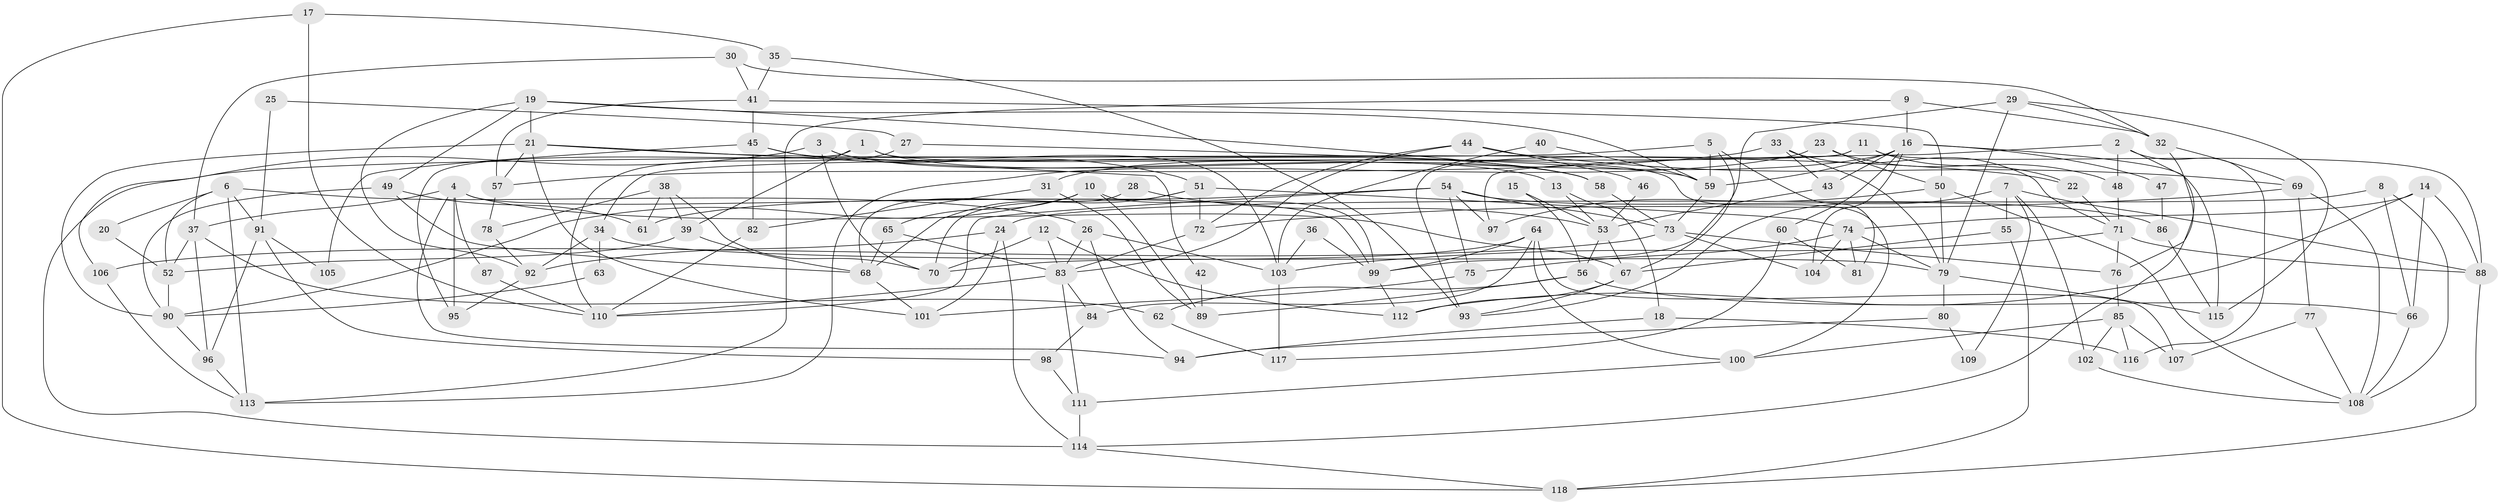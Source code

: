 // coarse degree distribution, {9: 0.07692307692307693, 8: 0.10256410256410256, 12: 0.05128205128205128, 5: 0.10256410256410256, 6: 0.15384615384615385, 10: 0.05128205128205128, 4: 0.1282051282051282, 11: 0.05128205128205128, 7: 0.05128205128205128, 2: 0.10256410256410256, 1: 0.02564102564102564, 13: 0.02564102564102564, 3: 0.07692307692307693}
// Generated by graph-tools (version 1.1) at 2025/51/03/04/25 22:51:02]
// undirected, 118 vertices, 236 edges
graph export_dot {
  node [color=gray90,style=filled];
  1;
  2;
  3;
  4;
  5;
  6;
  7;
  8;
  9;
  10;
  11;
  12;
  13;
  14;
  15;
  16;
  17;
  18;
  19;
  20;
  21;
  22;
  23;
  24;
  25;
  26;
  27;
  28;
  29;
  30;
  31;
  32;
  33;
  34;
  35;
  36;
  37;
  38;
  39;
  40;
  41;
  42;
  43;
  44;
  45;
  46;
  47;
  48;
  49;
  50;
  51;
  52;
  53;
  54;
  55;
  56;
  57;
  58;
  59;
  60;
  61;
  62;
  63;
  64;
  65;
  66;
  67;
  68;
  69;
  70;
  71;
  72;
  73;
  74;
  75;
  76;
  77;
  78;
  79;
  80;
  81;
  82;
  83;
  84;
  85;
  86;
  87;
  88;
  89;
  90;
  91;
  92;
  93;
  94;
  95;
  96;
  97;
  98;
  99;
  100;
  101;
  102;
  103;
  104;
  105;
  106;
  107;
  108;
  109;
  110;
  111;
  112;
  113;
  114;
  115;
  116;
  117;
  118;
  1 -- 58;
  1 -- 95;
  1 -- 39;
  1 -- 100;
  2 -- 114;
  2 -- 116;
  2 -- 48;
  2 -- 97;
  3 -- 70;
  3 -- 106;
  3 -- 13;
  3 -- 103;
  4 -- 99;
  4 -- 37;
  4 -- 67;
  4 -- 87;
  4 -- 94;
  4 -- 95;
  5 -- 67;
  5 -- 59;
  5 -- 81;
  5 -- 114;
  6 -- 113;
  6 -- 26;
  6 -- 20;
  6 -- 52;
  6 -- 91;
  7 -- 102;
  7 -- 55;
  7 -- 88;
  7 -- 93;
  7 -- 109;
  8 -- 66;
  8 -- 24;
  8 -- 108;
  9 -- 16;
  9 -- 113;
  9 -- 32;
  10 -- 65;
  10 -- 90;
  10 -- 89;
  10 -- 99;
  11 -- 93;
  11 -- 22;
  11 -- 34;
  11 -- 88;
  12 -- 70;
  12 -- 83;
  12 -- 112;
  13 -- 53;
  13 -- 18;
  14 -- 88;
  14 -- 112;
  14 -- 66;
  14 -- 74;
  15 -- 56;
  15 -- 53;
  16 -- 115;
  16 -- 104;
  16 -- 31;
  16 -- 43;
  16 -- 47;
  16 -- 59;
  16 -- 60;
  17 -- 118;
  17 -- 35;
  17 -- 110;
  18 -- 94;
  18 -- 116;
  19 -- 21;
  19 -- 92;
  19 -- 49;
  19 -- 58;
  19 -- 59;
  20 -- 52;
  21 -- 57;
  21 -- 101;
  21 -- 22;
  21 -- 42;
  21 -- 90;
  22 -- 71;
  23 -- 50;
  23 -- 48;
  23 -- 113;
  24 -- 92;
  24 -- 114;
  24 -- 101;
  25 -- 27;
  25 -- 91;
  26 -- 103;
  26 -- 83;
  26 -- 94;
  27 -- 59;
  27 -- 110;
  28 -- 53;
  28 -- 68;
  29 -- 79;
  29 -- 99;
  29 -- 32;
  29 -- 115;
  30 -- 37;
  30 -- 32;
  30 -- 41;
  31 -- 82;
  31 -- 89;
  32 -- 69;
  32 -- 76;
  33 -- 79;
  33 -- 71;
  33 -- 43;
  33 -- 57;
  34 -- 79;
  34 -- 63;
  34 -- 92;
  35 -- 41;
  35 -- 93;
  36 -- 103;
  36 -- 99;
  37 -- 96;
  37 -- 52;
  37 -- 62;
  38 -- 61;
  38 -- 39;
  38 -- 70;
  38 -- 78;
  39 -- 52;
  39 -- 68;
  40 -- 103;
  40 -- 59;
  41 -- 45;
  41 -- 50;
  41 -- 57;
  42 -- 89;
  43 -- 53;
  44 -- 72;
  44 -- 69;
  44 -- 46;
  44 -- 83;
  45 -- 58;
  45 -- 51;
  45 -- 82;
  45 -- 105;
  46 -- 53;
  47 -- 86;
  48 -- 71;
  49 -- 68;
  49 -- 61;
  49 -- 90;
  50 -- 108;
  50 -- 79;
  50 -- 97;
  51 -- 72;
  51 -- 68;
  51 -- 70;
  51 -- 74;
  52 -- 90;
  53 -- 56;
  53 -- 67;
  54 -- 73;
  54 -- 97;
  54 -- 61;
  54 -- 75;
  54 -- 86;
  54 -- 110;
  55 -- 67;
  55 -- 118;
  56 -- 66;
  56 -- 89;
  56 -- 62;
  57 -- 78;
  58 -- 73;
  59 -- 73;
  60 -- 81;
  60 -- 117;
  62 -- 117;
  63 -- 90;
  64 -- 99;
  64 -- 70;
  64 -- 84;
  64 -- 100;
  64 -- 107;
  65 -- 83;
  65 -- 68;
  66 -- 108;
  67 -- 93;
  67 -- 112;
  68 -- 101;
  69 -- 108;
  69 -- 72;
  69 -- 77;
  71 -- 103;
  71 -- 88;
  71 -- 76;
  72 -- 83;
  73 -- 76;
  73 -- 104;
  73 -- 106;
  74 -- 75;
  74 -- 79;
  74 -- 81;
  74 -- 104;
  75 -- 101;
  76 -- 85;
  77 -- 107;
  77 -- 108;
  78 -- 92;
  79 -- 80;
  79 -- 115;
  80 -- 94;
  80 -- 109;
  82 -- 110;
  83 -- 110;
  83 -- 84;
  83 -- 111;
  84 -- 98;
  85 -- 100;
  85 -- 102;
  85 -- 107;
  85 -- 116;
  86 -- 115;
  87 -- 110;
  88 -- 118;
  90 -- 96;
  91 -- 98;
  91 -- 96;
  91 -- 105;
  92 -- 95;
  96 -- 113;
  98 -- 111;
  99 -- 112;
  100 -- 111;
  102 -- 108;
  103 -- 117;
  106 -- 113;
  111 -- 114;
  114 -- 118;
}
